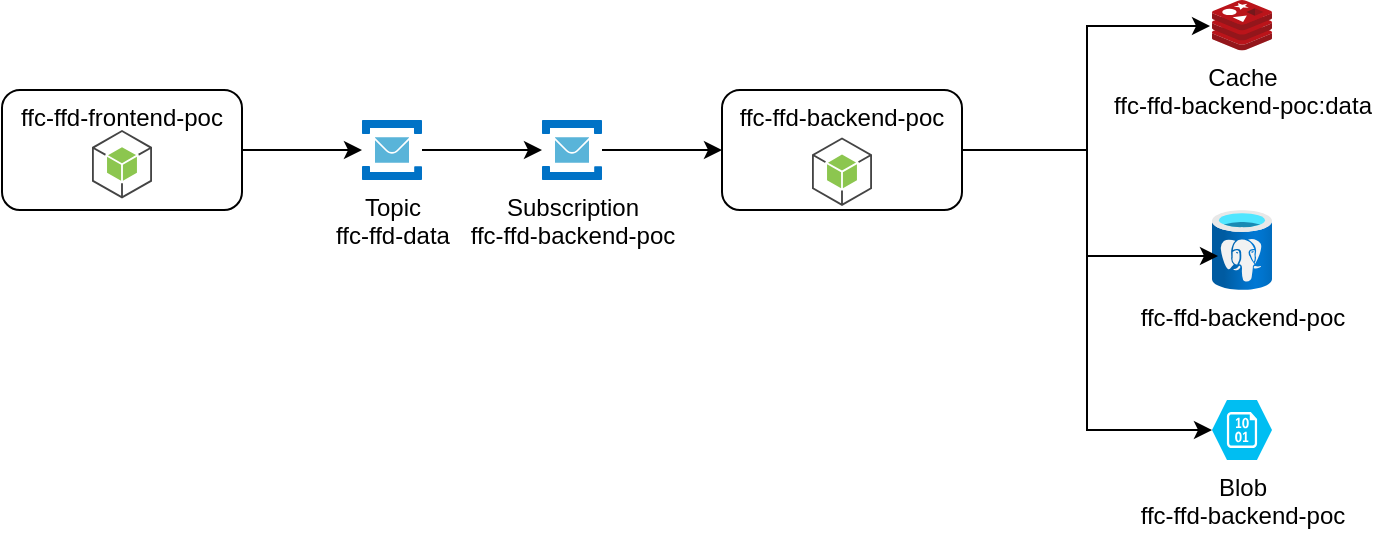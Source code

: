 <mxfile version="22.1.18" type="github">
  <diagram name="Page-1" id="L9ZGOVn0PiPmo6WmxTPu">
    <mxGraphModel dx="2026" dy="1145" grid="1" gridSize="10" guides="1" tooltips="1" connect="1" arrows="1" fold="1" page="1" pageScale="1" pageWidth="850" pageHeight="1100" math="0" shadow="0">
      <root>
        <mxCell id="0" />
        <mxCell id="1" parent="0" />
        <mxCell id="cJFy-RQnxZ_GHPLx3_D0-9" value="" style="edgeStyle=orthogonalEdgeStyle;rounded=0;orthogonalLoop=1;jettySize=auto;html=1;" edge="1" parent="1" source="cJFy-RQnxZ_GHPLx3_D0-1" target="cJFy-RQnxZ_GHPLx3_D0-5">
          <mxGeometry relative="1" as="geometry" />
        </mxCell>
        <mxCell id="cJFy-RQnxZ_GHPLx3_D0-1" value="ffc-ffd-frontend-poc" style="rounded=1;whiteSpace=wrap;html=1;verticalAlign=top;" vertex="1" parent="1">
          <mxGeometry x="130" y="275" width="120" height="60" as="geometry" />
        </mxCell>
        <mxCell id="cJFy-RQnxZ_GHPLx3_D0-2" value="ffc-ffd-backend-poc" style="rounded=1;whiteSpace=wrap;html=1;verticalAlign=top;" vertex="1" parent="1">
          <mxGeometry x="490" y="275" width="120" height="60" as="geometry" />
        </mxCell>
        <mxCell id="cJFy-RQnxZ_GHPLx3_D0-3" value="" style="outlineConnect=0;dashed=0;verticalLabelPosition=bottom;verticalAlign=top;align=center;html=1;shape=mxgraph.aws3.android;fillColor=#8CC64F;gradientColor=none;aspect=fixed;" vertex="1" parent="1">
          <mxGeometry x="175" y="295" width="30" height="34.29" as="geometry" />
        </mxCell>
        <mxCell id="cJFy-RQnxZ_GHPLx3_D0-4" value="" style="outlineConnect=0;dashed=0;verticalLabelPosition=bottom;verticalAlign=top;align=center;html=1;shape=mxgraph.aws3.android;fillColor=#8CC64F;gradientColor=none;aspect=fixed;" vertex="1" parent="1">
          <mxGeometry x="535" y="298.71" width="30" height="34.29" as="geometry" />
        </mxCell>
        <mxCell id="cJFy-RQnxZ_GHPLx3_D0-8" value="" style="edgeStyle=orthogonalEdgeStyle;rounded=0;orthogonalLoop=1;jettySize=auto;html=1;" edge="1" parent="1" source="cJFy-RQnxZ_GHPLx3_D0-5" target="cJFy-RQnxZ_GHPLx3_D0-6">
          <mxGeometry relative="1" as="geometry" />
        </mxCell>
        <mxCell id="cJFy-RQnxZ_GHPLx3_D0-5" value="Topic&lt;br&gt;ffc-ffd-data" style="image;sketch=0;aspect=fixed;html=1;points=[];align=center;fontSize=12;image=img/lib/mscae/Service_Bus.svg;" vertex="1" parent="1">
          <mxGeometry x="310" y="290" width="30" height="30" as="geometry" />
        </mxCell>
        <mxCell id="cJFy-RQnxZ_GHPLx3_D0-10" value="" style="edgeStyle=orthogonalEdgeStyle;rounded=0;orthogonalLoop=1;jettySize=auto;html=1;entryX=0;entryY=0.5;entryDx=0;entryDy=0;" edge="1" parent="1" source="cJFy-RQnxZ_GHPLx3_D0-6" target="cJFy-RQnxZ_GHPLx3_D0-2">
          <mxGeometry relative="1" as="geometry" />
        </mxCell>
        <mxCell id="cJFy-RQnxZ_GHPLx3_D0-6" value="Subscription&lt;br&gt;ffc-ffd-backend-poc" style="image;sketch=0;aspect=fixed;html=1;points=[];align=center;fontSize=12;image=img/lib/mscae/Service_Bus.svg;" vertex="1" parent="1">
          <mxGeometry x="400" y="290" width="30" height="30" as="geometry" />
        </mxCell>
        <mxCell id="cJFy-RQnxZ_GHPLx3_D0-11" value="Cache&lt;br&gt;ffc-ffd-backend-poc:data" style="image;sketch=0;aspect=fixed;html=1;points=[];align=center;fontSize=12;image=img/lib/mscae/Cache_Redis_Product.svg;" vertex="1" parent="1">
          <mxGeometry x="735" y="230" width="30" height="25.2" as="geometry" />
        </mxCell>
        <mxCell id="cJFy-RQnxZ_GHPLx3_D0-12" style="edgeStyle=orthogonalEdgeStyle;rounded=0;orthogonalLoop=1;jettySize=auto;html=1;entryX=-0.033;entryY=0.516;entryDx=0;entryDy=0;entryPerimeter=0;" edge="1" parent="1" source="cJFy-RQnxZ_GHPLx3_D0-2" target="cJFy-RQnxZ_GHPLx3_D0-11">
          <mxGeometry relative="1" as="geometry" />
        </mxCell>
        <mxCell id="cJFy-RQnxZ_GHPLx3_D0-14" value="ffc-ffd-backend-poc" style="image;aspect=fixed;html=1;points=[];align=center;fontSize=12;image=img/lib/azure2/databases/Azure_Database_PostgreSQL_Server.svg;" vertex="1" parent="1">
          <mxGeometry x="735" y="335" width="30" height="40" as="geometry" />
        </mxCell>
        <mxCell id="cJFy-RQnxZ_GHPLx3_D0-15" style="edgeStyle=orthogonalEdgeStyle;rounded=0;orthogonalLoop=1;jettySize=auto;html=1;entryX=0.1;entryY=0.575;entryDx=0;entryDy=0;entryPerimeter=0;" edge="1" parent="1" source="cJFy-RQnxZ_GHPLx3_D0-2" target="cJFy-RQnxZ_GHPLx3_D0-14">
          <mxGeometry relative="1" as="geometry" />
        </mxCell>
        <mxCell id="cJFy-RQnxZ_GHPLx3_D0-16" value="Blob&lt;br&gt;ffc-ffd-backend-poc" style="verticalLabelPosition=bottom;html=1;verticalAlign=top;align=center;strokeColor=none;fillColor=#00BEF2;shape=mxgraph.azure.storage_blob;" vertex="1" parent="1">
          <mxGeometry x="735" y="430" width="30" height="30" as="geometry" />
        </mxCell>
        <mxCell id="cJFy-RQnxZ_GHPLx3_D0-17" style="edgeStyle=orthogonalEdgeStyle;rounded=0;orthogonalLoop=1;jettySize=auto;html=1;entryX=0;entryY=0.5;entryDx=0;entryDy=0;entryPerimeter=0;" edge="1" parent="1" source="cJFy-RQnxZ_GHPLx3_D0-2" target="cJFy-RQnxZ_GHPLx3_D0-16">
          <mxGeometry relative="1" as="geometry" />
        </mxCell>
      </root>
    </mxGraphModel>
  </diagram>
</mxfile>
